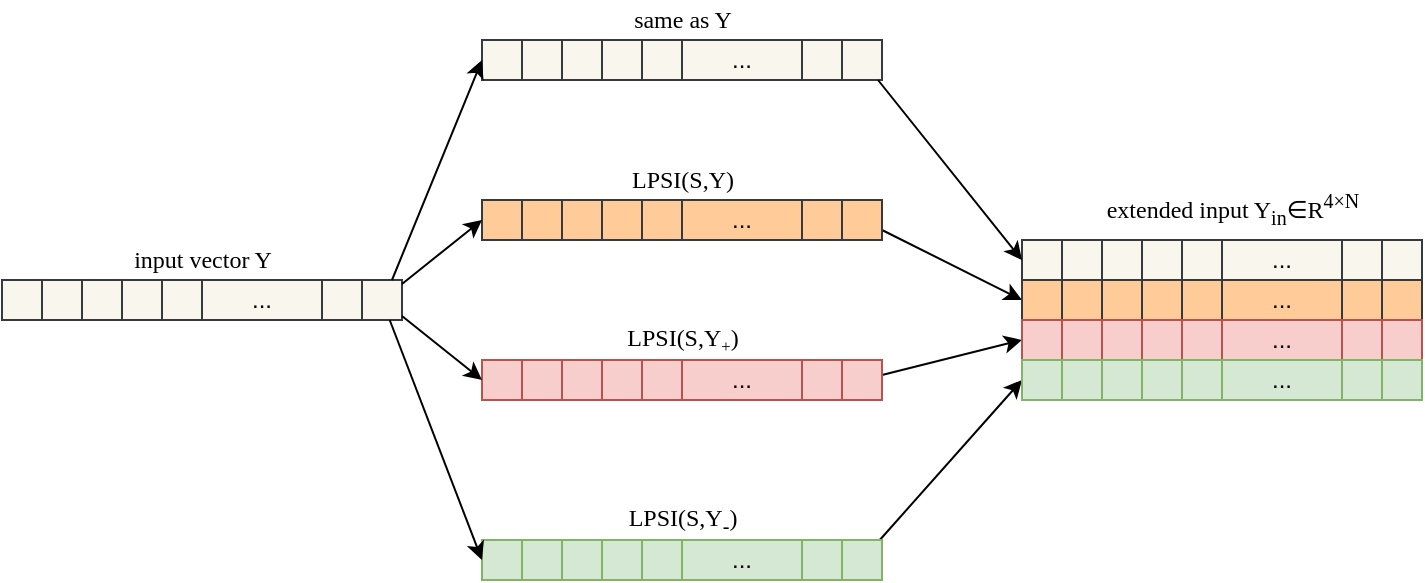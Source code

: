 <mxfile version="18.1.3" type="github">
  <diagram id="NUHIMUxCn2_XNuRgG9vf" name="Page-1">
    <mxGraphModel dx="1102" dy="591" grid="1" gridSize="10" guides="1" tooltips="1" connect="1" arrows="1" fold="1" page="1" pageScale="1" pageWidth="827" pageHeight="1169" math="0" shadow="0">
      <root>
        <mxCell id="0" />
        <mxCell id="1" parent="0" />
        <mxCell id="em9OLweFS1DrOcRNPZVF-58" value="" style="group" parent="1" vertex="1" connectable="0">
          <mxGeometry x="280" y="80" width="200" height="40" as="geometry" />
        </mxCell>
        <mxCell id="em9OLweFS1DrOcRNPZVF-59" value="" style="group" parent="em9OLweFS1DrOcRNPZVF-58" vertex="1" connectable="0">
          <mxGeometry y="20" width="200" height="20" as="geometry" />
        </mxCell>
        <mxCell id="em9OLweFS1DrOcRNPZVF-60" value="" style="rounded=0;whiteSpace=wrap;html=1;fillColor=#f9f7ed;strokeColor=#36393d;" parent="em9OLweFS1DrOcRNPZVF-59" vertex="1">
          <mxGeometry width="200" height="20" as="geometry" />
        </mxCell>
        <mxCell id="em9OLweFS1DrOcRNPZVF-61" value="" style="rounded=0;whiteSpace=wrap;html=1;fillColor=#f9f7ed;strokeColor=#36393d;" parent="em9OLweFS1DrOcRNPZVF-59" vertex="1">
          <mxGeometry width="20" height="20" as="geometry" />
        </mxCell>
        <mxCell id="em9OLweFS1DrOcRNPZVF-62" value="" style="rounded=0;whiteSpace=wrap;html=1;fillColor=#f9f7ed;strokeColor=#36393d;" parent="em9OLweFS1DrOcRNPZVF-59" vertex="1">
          <mxGeometry x="20" width="20" height="20" as="geometry" />
        </mxCell>
        <mxCell id="em9OLweFS1DrOcRNPZVF-63" value="" style="rounded=0;whiteSpace=wrap;html=1;fillColor=#f9f7ed;strokeColor=#36393d;" parent="em9OLweFS1DrOcRNPZVF-59" vertex="1">
          <mxGeometry x="40" width="20" height="20" as="geometry" />
        </mxCell>
        <mxCell id="em9OLweFS1DrOcRNPZVF-64" value="" style="rounded=0;whiteSpace=wrap;html=1;fillColor=#f9f7ed;strokeColor=#36393d;" parent="em9OLweFS1DrOcRNPZVF-59" vertex="1">
          <mxGeometry x="60" width="20" height="20" as="geometry" />
        </mxCell>
        <mxCell id="em9OLweFS1DrOcRNPZVF-65" value="" style="rounded=0;whiteSpace=wrap;html=1;fillColor=#f9f7ed;strokeColor=#36393d;" parent="em9OLweFS1DrOcRNPZVF-59" vertex="1">
          <mxGeometry x="80" width="20" height="20" as="geometry" />
        </mxCell>
        <mxCell id="em9OLweFS1DrOcRNPZVF-66" value="..." style="rounded=0;whiteSpace=wrap;html=1;fillColor=#f9f7ed;strokeColor=#36393d;" parent="em9OLweFS1DrOcRNPZVF-59" vertex="1">
          <mxGeometry x="100" width="60" height="20" as="geometry" />
        </mxCell>
        <mxCell id="em9OLweFS1DrOcRNPZVF-67" value="" style="rounded=0;whiteSpace=wrap;html=1;fillColor=#f9f7ed;strokeColor=#36393d;" parent="em9OLweFS1DrOcRNPZVF-59" vertex="1">
          <mxGeometry x="160" width="20" height="20" as="geometry" />
        </mxCell>
        <mxCell id="em9OLweFS1DrOcRNPZVF-68" value="" style="rounded=0;whiteSpace=wrap;html=1;fillColor=#f9f7ed;strokeColor=#36393d;" parent="em9OLweFS1DrOcRNPZVF-59" vertex="1">
          <mxGeometry x="180" width="20" height="20" as="geometry" />
        </mxCell>
        <mxCell id="em9OLweFS1DrOcRNPZVF-69" value="&lt;font face=&quot;Times New Roman&quot;&gt;same as Y&lt;/font&gt;" style="text;html=1;align=center;verticalAlign=middle;resizable=0;points=[];autosize=1;strokeColor=none;fillColor=none;" parent="em9OLweFS1DrOcRNPZVF-58" vertex="1">
          <mxGeometry x="70" width="60" height="20" as="geometry" />
        </mxCell>
        <mxCell id="em9OLweFS1DrOcRNPZVF-71" value="" style="group" parent="1" vertex="1" connectable="0">
          <mxGeometry x="40" y="200" width="200" height="40" as="geometry" />
        </mxCell>
        <mxCell id="em9OLweFS1DrOcRNPZVF-72" value="" style="group" parent="em9OLweFS1DrOcRNPZVF-71" vertex="1" connectable="0">
          <mxGeometry y="20" width="200" height="20" as="geometry" />
        </mxCell>
        <mxCell id="em9OLweFS1DrOcRNPZVF-73" value="" style="rounded=0;whiteSpace=wrap;html=1;fillColor=#f9f7ed;strokeColor=#36393d;" parent="em9OLweFS1DrOcRNPZVF-72" vertex="1">
          <mxGeometry width="200" height="20" as="geometry" />
        </mxCell>
        <mxCell id="em9OLweFS1DrOcRNPZVF-74" value="" style="rounded=0;whiteSpace=wrap;html=1;fillColor=#f9f7ed;strokeColor=#36393d;" parent="em9OLweFS1DrOcRNPZVF-72" vertex="1">
          <mxGeometry width="20" height="20" as="geometry" />
        </mxCell>
        <mxCell id="em9OLweFS1DrOcRNPZVF-75" value="" style="rounded=0;whiteSpace=wrap;html=1;fillColor=#f9f7ed;strokeColor=#36393d;" parent="em9OLweFS1DrOcRNPZVF-72" vertex="1">
          <mxGeometry x="20" width="20" height="20" as="geometry" />
        </mxCell>
        <mxCell id="em9OLweFS1DrOcRNPZVF-76" value="" style="rounded=0;whiteSpace=wrap;html=1;fillColor=#f9f7ed;strokeColor=#36393d;" parent="em9OLweFS1DrOcRNPZVF-72" vertex="1">
          <mxGeometry x="40" width="20" height="20" as="geometry" />
        </mxCell>
        <mxCell id="em9OLweFS1DrOcRNPZVF-77" value="" style="rounded=0;whiteSpace=wrap;html=1;fillColor=#f9f7ed;strokeColor=#36393d;" parent="em9OLweFS1DrOcRNPZVF-72" vertex="1">
          <mxGeometry x="60" width="20" height="20" as="geometry" />
        </mxCell>
        <mxCell id="em9OLweFS1DrOcRNPZVF-78" value="" style="rounded=0;whiteSpace=wrap;html=1;fillColor=#f9f7ed;strokeColor=#36393d;" parent="em9OLweFS1DrOcRNPZVF-72" vertex="1">
          <mxGeometry x="80" width="20" height="20" as="geometry" />
        </mxCell>
        <mxCell id="em9OLweFS1DrOcRNPZVF-79" value="..." style="rounded=0;whiteSpace=wrap;html=1;fillColor=#f9f7ed;strokeColor=#36393d;" parent="em9OLweFS1DrOcRNPZVF-72" vertex="1">
          <mxGeometry x="100" width="60" height="20" as="geometry" />
        </mxCell>
        <mxCell id="em9OLweFS1DrOcRNPZVF-80" value="" style="rounded=0;whiteSpace=wrap;html=1;fillColor=#f9f7ed;strokeColor=#36393d;" parent="em9OLweFS1DrOcRNPZVF-72" vertex="1">
          <mxGeometry x="160" width="20" height="20" as="geometry" />
        </mxCell>
        <mxCell id="em9OLweFS1DrOcRNPZVF-81" value="" style="rounded=0;whiteSpace=wrap;html=1;fillColor=#f9f7ed;strokeColor=#36393d;" parent="em9OLweFS1DrOcRNPZVF-72" vertex="1">
          <mxGeometry x="180" width="20" height="20" as="geometry" />
        </mxCell>
        <mxCell id="em9OLweFS1DrOcRNPZVF-82" value="&lt;font face=&quot;Times New Roman&quot;&gt;input vector Y&lt;/font&gt;" style="text;html=1;align=center;verticalAlign=middle;resizable=0;points=[];autosize=1;strokeColor=none;fillColor=none;" parent="em9OLweFS1DrOcRNPZVF-71" vertex="1">
          <mxGeometry x="60" width="80" height="20" as="geometry" />
        </mxCell>
        <mxCell id="em9OLweFS1DrOcRNPZVF-45" value="&lt;font face=&quot;Times New Roman&quot;&gt;LPSI(S,Y)&lt;/font&gt;" style="text;html=1;align=center;verticalAlign=middle;resizable=0;points=[];autosize=1;strokeColor=none;fillColor=none;container=0;" parent="1" vertex="1">
          <mxGeometry x="345" y="160" width="70" height="20" as="geometry" />
        </mxCell>
        <mxCell id="em9OLweFS1DrOcRNPZVF-36" value="" style="rounded=0;whiteSpace=wrap;html=1;fillColor=#f9f7ed;strokeColor=#36393d;container=0;" parent="1" vertex="1">
          <mxGeometry x="280" y="180" width="200" height="20" as="geometry" />
        </mxCell>
        <mxCell id="em9OLweFS1DrOcRNPZVF-37" value="" style="rounded=0;whiteSpace=wrap;html=1;fillColor=#ffcc99;strokeColor=#36393d;container=0;" parent="1" vertex="1">
          <mxGeometry x="280" y="180" width="20" height="20" as="geometry" />
        </mxCell>
        <mxCell id="em9OLweFS1DrOcRNPZVF-38" value="" style="rounded=0;whiteSpace=wrap;html=1;fillColor=#ffcc99;strokeColor=#36393d;container=0;" parent="1" vertex="1">
          <mxGeometry x="300" y="180" width="20" height="20" as="geometry" />
        </mxCell>
        <mxCell id="em9OLweFS1DrOcRNPZVF-39" value="" style="rounded=0;whiteSpace=wrap;html=1;fillColor=#ffcc99;strokeColor=#36393d;container=0;" parent="1" vertex="1">
          <mxGeometry x="320" y="180" width="20" height="20" as="geometry" />
        </mxCell>
        <mxCell id="em9OLweFS1DrOcRNPZVF-40" value="" style="rounded=0;whiteSpace=wrap;html=1;fillColor=#ffcc99;strokeColor=#36393d;container=0;" parent="1" vertex="1">
          <mxGeometry x="340" y="180" width="20" height="20" as="geometry" />
        </mxCell>
        <mxCell id="em9OLweFS1DrOcRNPZVF-41" value="" style="rounded=0;whiteSpace=wrap;html=1;fillColor=#ffcc99;strokeColor=#36393d;container=0;" parent="1" vertex="1">
          <mxGeometry x="360" y="180" width="20" height="20" as="geometry" />
        </mxCell>
        <mxCell id="em9OLweFS1DrOcRNPZVF-42" value="..." style="rounded=0;whiteSpace=wrap;html=1;fillColor=#ffcc99;strokeColor=#36393d;container=0;" parent="1" vertex="1">
          <mxGeometry x="380" y="180" width="60" height="20" as="geometry" />
        </mxCell>
        <mxCell id="em9OLweFS1DrOcRNPZVF-43" value="" style="rounded=0;whiteSpace=wrap;html=1;fillColor=#ffcc99;strokeColor=#36393d;container=0;" parent="1" vertex="1">
          <mxGeometry x="440" y="180" width="20" height="20" as="geometry" />
        </mxCell>
        <mxCell id="em9OLweFS1DrOcRNPZVF-139" style="edgeStyle=none;rounded=0;orthogonalLoop=1;jettySize=auto;html=1;fontFamily=Times New Roman;" parent="1" source="em9OLweFS1DrOcRNPZVF-44" edge="1">
          <mxGeometry relative="1" as="geometry">
            <mxPoint x="550" y="230" as="targetPoint" />
          </mxGeometry>
        </mxCell>
        <mxCell id="em9OLweFS1DrOcRNPZVF-44" value="" style="rounded=0;whiteSpace=wrap;html=1;fillColor=#ffcc99;strokeColor=#36393d;container=0;" parent="1" vertex="1">
          <mxGeometry x="460" y="180" width="20" height="20" as="geometry" />
        </mxCell>
        <mxCell id="em9OLweFS1DrOcRNPZVF-31" value="&lt;font face=&quot;Times New Roman&quot;&gt;LPSI(S,Y&lt;span style=&quot;font-size: 10px;&quot;&gt;&lt;sub&gt;+&lt;/sub&gt;&lt;/span&gt;)&lt;/font&gt;" style="text;html=1;align=center;verticalAlign=middle;resizable=0;points=[];autosize=1;strokeColor=none;fillColor=none;container=0;" parent="1" vertex="1">
          <mxGeometry x="345" y="240" width="70" height="20" as="geometry" />
        </mxCell>
        <mxCell id="em9OLweFS1DrOcRNPZVF-21" value="" style="rounded=0;whiteSpace=wrap;html=1;fillColor=#f9f7ed;strokeColor=#36393d;container=0;" parent="1" vertex="1">
          <mxGeometry x="280" y="260" width="200" height="20" as="geometry" />
        </mxCell>
        <mxCell id="em9OLweFS1DrOcRNPZVF-22" value="" style="rounded=0;whiteSpace=wrap;html=1;fillColor=#f8cecc;strokeColor=#b85450;container=0;" parent="1" vertex="1">
          <mxGeometry x="280" y="260" width="20" height="20" as="geometry" />
        </mxCell>
        <mxCell id="em9OLweFS1DrOcRNPZVF-23" value="" style="rounded=0;whiteSpace=wrap;html=1;fillColor=#f8cecc;strokeColor=#b85450;container=0;" parent="1" vertex="1">
          <mxGeometry x="300" y="260" width="20" height="20" as="geometry" />
        </mxCell>
        <mxCell id="em9OLweFS1DrOcRNPZVF-24" value="" style="rounded=0;whiteSpace=wrap;html=1;fillColor=#f8cecc;strokeColor=#b85450;container=0;" parent="1" vertex="1">
          <mxGeometry x="320" y="260" width="20" height="20" as="geometry" />
        </mxCell>
        <mxCell id="em9OLweFS1DrOcRNPZVF-25" value="" style="rounded=0;whiteSpace=wrap;html=1;fillColor=#f8cecc;strokeColor=#b85450;container=0;" parent="1" vertex="1">
          <mxGeometry x="340" y="260" width="20" height="20" as="geometry" />
        </mxCell>
        <mxCell id="em9OLweFS1DrOcRNPZVF-26" value="" style="rounded=0;whiteSpace=wrap;html=1;fillColor=#f8cecc;strokeColor=#b85450;container=0;" parent="1" vertex="1">
          <mxGeometry x="360" y="260" width="20" height="20" as="geometry" />
        </mxCell>
        <mxCell id="em9OLweFS1DrOcRNPZVF-27" value="..." style="rounded=0;whiteSpace=wrap;html=1;fillColor=#f8cecc;strokeColor=#b85450;container=0;" parent="1" vertex="1">
          <mxGeometry x="380" y="260" width="60" height="20" as="geometry" />
        </mxCell>
        <mxCell id="em9OLweFS1DrOcRNPZVF-28" value="" style="rounded=0;whiteSpace=wrap;html=1;fillColor=#f8cecc;strokeColor=#b85450;container=0;" parent="1" vertex="1">
          <mxGeometry x="440" y="260" width="20" height="20" as="geometry" />
        </mxCell>
        <mxCell id="em9OLweFS1DrOcRNPZVF-140" style="edgeStyle=none;rounded=0;orthogonalLoop=1;jettySize=auto;html=1;entryX=0;entryY=0.5;entryDx=0;entryDy=0;fontFamily=Times New Roman;" parent="1" source="em9OLweFS1DrOcRNPZVF-29" target="em9OLweFS1DrOcRNPZVF-119" edge="1">
          <mxGeometry relative="1" as="geometry" />
        </mxCell>
        <mxCell id="em9OLweFS1DrOcRNPZVF-29" value="" style="rounded=0;whiteSpace=wrap;html=1;fillColor=#f8cecc;strokeColor=#b85450;container=0;" parent="1" vertex="1">
          <mxGeometry x="460" y="260" width="20" height="20" as="geometry" />
        </mxCell>
        <mxCell id="em9OLweFS1DrOcRNPZVF-57" value="&lt;font face=&quot;Times New Roman&quot;&gt;LPSI(S,Y&lt;sub&gt;-&lt;/sub&gt;)&lt;/font&gt;" style="text;html=1;align=center;verticalAlign=middle;resizable=0;points=[];autosize=1;strokeColor=none;fillColor=none;container=0;" parent="1" vertex="1">
          <mxGeometry x="345" y="330" width="70" height="20" as="geometry" />
        </mxCell>
        <mxCell id="em9OLweFS1DrOcRNPZVF-48" value="" style="rounded=0;whiteSpace=wrap;html=1;fillColor=#f9f7ed;strokeColor=#36393d;container=0;" parent="1" vertex="1">
          <mxGeometry x="280" y="350" width="200" height="20" as="geometry" />
        </mxCell>
        <mxCell id="em9OLweFS1DrOcRNPZVF-49" value="" style="rounded=0;whiteSpace=wrap;html=1;fillColor=#d5e8d4;strokeColor=#82b366;container=0;" parent="1" vertex="1">
          <mxGeometry x="280" y="350" width="20" height="20" as="geometry" />
        </mxCell>
        <mxCell id="em9OLweFS1DrOcRNPZVF-50" value="" style="rounded=0;whiteSpace=wrap;html=1;fillColor=#d5e8d4;strokeColor=#82b366;container=0;" parent="1" vertex="1">
          <mxGeometry x="300" y="350" width="20" height="20" as="geometry" />
        </mxCell>
        <mxCell id="em9OLweFS1DrOcRNPZVF-51" value="" style="rounded=0;whiteSpace=wrap;html=1;fillColor=#d5e8d4;strokeColor=#82b366;container=0;" parent="1" vertex="1">
          <mxGeometry x="320" y="350" width="20" height="20" as="geometry" />
        </mxCell>
        <mxCell id="em9OLweFS1DrOcRNPZVF-52" value="" style="rounded=0;whiteSpace=wrap;html=1;fillColor=#d5e8d4;strokeColor=#82b366;container=0;" parent="1" vertex="1">
          <mxGeometry x="340" y="350" width="20" height="20" as="geometry" />
        </mxCell>
        <mxCell id="em9OLweFS1DrOcRNPZVF-53" value="" style="rounded=0;whiteSpace=wrap;html=1;fillColor=#d5e8d4;strokeColor=#82b366;container=0;" parent="1" vertex="1">
          <mxGeometry x="360" y="350" width="20" height="20" as="geometry" />
        </mxCell>
        <mxCell id="em9OLweFS1DrOcRNPZVF-54" value="..." style="rounded=0;whiteSpace=wrap;html=1;fillColor=#d5e8d4;strokeColor=#82b366;container=0;" parent="1" vertex="1">
          <mxGeometry x="380" y="350" width="60" height="20" as="geometry" />
        </mxCell>
        <mxCell id="em9OLweFS1DrOcRNPZVF-55" value="" style="rounded=0;whiteSpace=wrap;html=1;fillColor=#d5e8d4;strokeColor=#82b366;container=0;" parent="1" vertex="1">
          <mxGeometry x="440" y="350" width="20" height="20" as="geometry" />
        </mxCell>
        <mxCell id="em9OLweFS1DrOcRNPZVF-141" style="edgeStyle=none;rounded=0;orthogonalLoop=1;jettySize=auto;html=1;entryX=0;entryY=0.5;entryDx=0;entryDy=0;fontFamily=Times New Roman;" parent="1" source="em9OLweFS1DrOcRNPZVF-56" target="em9OLweFS1DrOcRNPZVF-128" edge="1">
          <mxGeometry relative="1" as="geometry" />
        </mxCell>
        <mxCell id="em9OLweFS1DrOcRNPZVF-56" value="" style="rounded=0;whiteSpace=wrap;html=1;fillColor=#d5e8d4;strokeColor=#82b366;container=0;" parent="1" vertex="1">
          <mxGeometry x="460" y="350" width="20" height="20" as="geometry" />
        </mxCell>
        <mxCell id="em9OLweFS1DrOcRNPZVF-95" value="" style="rounded=0;orthogonalLoop=1;jettySize=auto;html=1;fontFamily=Times New Roman;entryX=0;entryY=0.5;entryDx=0;entryDy=0;exitX=0.75;exitY=0;exitDx=0;exitDy=0;" parent="1" source="em9OLweFS1DrOcRNPZVF-81" target="em9OLweFS1DrOcRNPZVF-61" edge="1">
          <mxGeometry relative="1" as="geometry" />
        </mxCell>
        <mxCell id="em9OLweFS1DrOcRNPZVF-96" value="" style="edgeStyle=none;rounded=0;orthogonalLoop=1;jettySize=auto;html=1;fontFamily=Times New Roman;entryX=0;entryY=0.5;entryDx=0;entryDy=0;" parent="1" source="em9OLweFS1DrOcRNPZVF-81" target="em9OLweFS1DrOcRNPZVF-37" edge="1">
          <mxGeometry relative="1" as="geometry" />
        </mxCell>
        <mxCell id="em9OLweFS1DrOcRNPZVF-97" value="" style="edgeStyle=none;rounded=0;orthogonalLoop=1;jettySize=auto;html=1;fontFamily=Times New Roman;entryX=0;entryY=0.5;entryDx=0;entryDy=0;" parent="1" source="em9OLweFS1DrOcRNPZVF-81" target="em9OLweFS1DrOcRNPZVF-22" edge="1">
          <mxGeometry relative="1" as="geometry" />
        </mxCell>
        <mxCell id="em9OLweFS1DrOcRNPZVF-98" value="" style="edgeStyle=none;rounded=0;orthogonalLoop=1;jettySize=auto;html=1;fontFamily=Times New Roman;entryX=0;entryY=0.5;entryDx=0;entryDy=0;" parent="1" source="em9OLweFS1DrOcRNPZVF-81" target="em9OLweFS1DrOcRNPZVF-49" edge="1">
          <mxGeometry relative="1" as="geometry" />
        </mxCell>
        <mxCell id="em9OLweFS1DrOcRNPZVF-136" value="" style="group" parent="1" vertex="1" connectable="0">
          <mxGeometry x="550" y="200" width="200" height="80" as="geometry" />
        </mxCell>
        <mxCell id="em9OLweFS1DrOcRNPZVF-99" value="" style="group" parent="em9OLweFS1DrOcRNPZVF-136" vertex="1" connectable="0">
          <mxGeometry width="200" height="20" as="geometry" />
        </mxCell>
        <mxCell id="em9OLweFS1DrOcRNPZVF-100" value="" style="rounded=0;whiteSpace=wrap;html=1;fillColor=#f9f7ed;strokeColor=#36393d;" parent="em9OLweFS1DrOcRNPZVF-99" vertex="1">
          <mxGeometry width="200" height="20" as="geometry" />
        </mxCell>
        <mxCell id="em9OLweFS1DrOcRNPZVF-101" value="" style="rounded=0;whiteSpace=wrap;html=1;fillColor=#f9f7ed;strokeColor=#36393d;" parent="em9OLweFS1DrOcRNPZVF-99" vertex="1">
          <mxGeometry width="20" height="20" as="geometry" />
        </mxCell>
        <mxCell id="em9OLweFS1DrOcRNPZVF-102" value="" style="rounded=0;whiteSpace=wrap;html=1;fillColor=#f9f7ed;strokeColor=#36393d;" parent="em9OLweFS1DrOcRNPZVF-99" vertex="1">
          <mxGeometry x="20" width="20" height="20" as="geometry" />
        </mxCell>
        <mxCell id="em9OLweFS1DrOcRNPZVF-103" value="" style="rounded=0;whiteSpace=wrap;html=1;fillColor=#f9f7ed;strokeColor=#36393d;" parent="em9OLweFS1DrOcRNPZVF-99" vertex="1">
          <mxGeometry x="40" width="20" height="20" as="geometry" />
        </mxCell>
        <mxCell id="em9OLweFS1DrOcRNPZVF-104" value="" style="rounded=0;whiteSpace=wrap;html=1;fillColor=#f9f7ed;strokeColor=#36393d;" parent="em9OLweFS1DrOcRNPZVF-99" vertex="1">
          <mxGeometry x="60" width="20" height="20" as="geometry" />
        </mxCell>
        <mxCell id="em9OLweFS1DrOcRNPZVF-105" value="" style="rounded=0;whiteSpace=wrap;html=1;fillColor=#f9f7ed;strokeColor=#36393d;" parent="em9OLweFS1DrOcRNPZVF-99" vertex="1">
          <mxGeometry x="80" width="20" height="20" as="geometry" />
        </mxCell>
        <mxCell id="em9OLweFS1DrOcRNPZVF-106" value="..." style="rounded=0;whiteSpace=wrap;html=1;fillColor=#f9f7ed;strokeColor=#36393d;" parent="em9OLweFS1DrOcRNPZVF-99" vertex="1">
          <mxGeometry x="100" width="60" height="20" as="geometry" />
        </mxCell>
        <mxCell id="em9OLweFS1DrOcRNPZVF-107" value="" style="rounded=0;whiteSpace=wrap;html=1;fillColor=#f9f7ed;strokeColor=#36393d;" parent="em9OLweFS1DrOcRNPZVF-99" vertex="1">
          <mxGeometry x="160" width="20" height="20" as="geometry" />
        </mxCell>
        <mxCell id="em9OLweFS1DrOcRNPZVF-108" value="" style="rounded=0;whiteSpace=wrap;html=1;fillColor=#f9f7ed;strokeColor=#36393d;" parent="em9OLweFS1DrOcRNPZVF-99" vertex="1">
          <mxGeometry x="180" width="20" height="20" as="geometry" />
        </mxCell>
        <mxCell id="em9OLweFS1DrOcRNPZVF-109" value="" style="rounded=0;whiteSpace=wrap;html=1;fillColor=#f9f7ed;strokeColor=#36393d;container=0;" parent="em9OLweFS1DrOcRNPZVF-136" vertex="1">
          <mxGeometry y="20" width="200" height="20" as="geometry" />
        </mxCell>
        <mxCell id="em9OLweFS1DrOcRNPZVF-110" value="" style="rounded=0;whiteSpace=wrap;html=1;fillColor=#ffcc99;strokeColor=#36393d;container=0;" parent="em9OLweFS1DrOcRNPZVF-136" vertex="1">
          <mxGeometry y="20" width="20" height="20" as="geometry" />
        </mxCell>
        <mxCell id="em9OLweFS1DrOcRNPZVF-111" value="" style="rounded=0;whiteSpace=wrap;html=1;fillColor=#ffcc99;strokeColor=#36393d;container=0;" parent="em9OLweFS1DrOcRNPZVF-136" vertex="1">
          <mxGeometry x="20" y="20" width="20" height="20" as="geometry" />
        </mxCell>
        <mxCell id="em9OLweFS1DrOcRNPZVF-112" value="" style="rounded=0;whiteSpace=wrap;html=1;fillColor=#ffcc99;strokeColor=#36393d;container=0;" parent="em9OLweFS1DrOcRNPZVF-136" vertex="1">
          <mxGeometry x="40" y="20" width="20" height="20" as="geometry" />
        </mxCell>
        <mxCell id="em9OLweFS1DrOcRNPZVF-113" value="" style="rounded=0;whiteSpace=wrap;html=1;fillColor=#ffcc99;strokeColor=#36393d;container=0;" parent="em9OLweFS1DrOcRNPZVF-136" vertex="1">
          <mxGeometry x="60" y="20" width="20" height="20" as="geometry" />
        </mxCell>
        <mxCell id="em9OLweFS1DrOcRNPZVF-114" value="" style="rounded=0;whiteSpace=wrap;html=1;fillColor=#ffcc99;strokeColor=#36393d;container=0;" parent="em9OLweFS1DrOcRNPZVF-136" vertex="1">
          <mxGeometry x="80" y="20" width="20" height="20" as="geometry" />
        </mxCell>
        <mxCell id="em9OLweFS1DrOcRNPZVF-115" value="..." style="rounded=0;whiteSpace=wrap;html=1;fillColor=#ffcc99;strokeColor=#36393d;container=0;" parent="em9OLweFS1DrOcRNPZVF-136" vertex="1">
          <mxGeometry x="100" y="20" width="60" height="20" as="geometry" />
        </mxCell>
        <mxCell id="em9OLweFS1DrOcRNPZVF-116" value="" style="rounded=0;whiteSpace=wrap;html=1;fillColor=#ffcc99;strokeColor=#36393d;container=0;" parent="em9OLweFS1DrOcRNPZVF-136" vertex="1">
          <mxGeometry x="160" y="20" width="20" height="20" as="geometry" />
        </mxCell>
        <mxCell id="em9OLweFS1DrOcRNPZVF-117" value="" style="rounded=0;whiteSpace=wrap;html=1;fillColor=#ffcc99;strokeColor=#36393d;container=0;" parent="em9OLweFS1DrOcRNPZVF-136" vertex="1">
          <mxGeometry x="180" y="20" width="20" height="20" as="geometry" />
        </mxCell>
        <mxCell id="em9OLweFS1DrOcRNPZVF-118" value="" style="rounded=0;whiteSpace=wrap;html=1;fillColor=#f9f7ed;strokeColor=#36393d;container=0;" parent="em9OLweFS1DrOcRNPZVF-136" vertex="1">
          <mxGeometry y="40" width="200" height="20" as="geometry" />
        </mxCell>
        <mxCell id="em9OLweFS1DrOcRNPZVF-119" value="" style="rounded=0;whiteSpace=wrap;html=1;fillColor=#f8cecc;strokeColor=#b85450;container=0;" parent="em9OLweFS1DrOcRNPZVF-136" vertex="1">
          <mxGeometry y="40" width="20" height="20" as="geometry" />
        </mxCell>
        <mxCell id="em9OLweFS1DrOcRNPZVF-120" value="" style="rounded=0;whiteSpace=wrap;html=1;fillColor=#f8cecc;strokeColor=#b85450;container=0;" parent="em9OLweFS1DrOcRNPZVF-136" vertex="1">
          <mxGeometry x="20" y="40" width="20" height="20" as="geometry" />
        </mxCell>
        <mxCell id="em9OLweFS1DrOcRNPZVF-121" value="" style="rounded=0;whiteSpace=wrap;html=1;fillColor=#f8cecc;strokeColor=#b85450;container=0;" parent="em9OLweFS1DrOcRNPZVF-136" vertex="1">
          <mxGeometry x="40" y="40" width="20" height="20" as="geometry" />
        </mxCell>
        <mxCell id="em9OLweFS1DrOcRNPZVF-122" value="" style="rounded=0;whiteSpace=wrap;html=1;fillColor=#f8cecc;strokeColor=#b85450;container=0;" parent="em9OLweFS1DrOcRNPZVF-136" vertex="1">
          <mxGeometry x="60" y="40" width="20" height="20" as="geometry" />
        </mxCell>
        <mxCell id="em9OLweFS1DrOcRNPZVF-123" value="" style="rounded=0;whiteSpace=wrap;html=1;fillColor=#f8cecc;strokeColor=#b85450;container=0;" parent="em9OLweFS1DrOcRNPZVF-136" vertex="1">
          <mxGeometry x="80" y="40" width="20" height="20" as="geometry" />
        </mxCell>
        <mxCell id="em9OLweFS1DrOcRNPZVF-124" value="..." style="rounded=0;whiteSpace=wrap;html=1;fillColor=#f8cecc;strokeColor=#b85450;container=0;" parent="em9OLweFS1DrOcRNPZVF-136" vertex="1">
          <mxGeometry x="100" y="40" width="60" height="20" as="geometry" />
        </mxCell>
        <mxCell id="em9OLweFS1DrOcRNPZVF-125" value="" style="rounded=0;whiteSpace=wrap;html=1;fillColor=#f8cecc;strokeColor=#b85450;container=0;" parent="em9OLweFS1DrOcRNPZVF-136" vertex="1">
          <mxGeometry x="160" y="40" width="20" height="20" as="geometry" />
        </mxCell>
        <mxCell id="em9OLweFS1DrOcRNPZVF-126" value="" style="rounded=0;whiteSpace=wrap;html=1;fillColor=#f8cecc;strokeColor=#b85450;container=0;" parent="em9OLweFS1DrOcRNPZVF-136" vertex="1">
          <mxGeometry x="180" y="40" width="20" height="20" as="geometry" />
        </mxCell>
        <mxCell id="em9OLweFS1DrOcRNPZVF-127" value="" style="rounded=0;whiteSpace=wrap;html=1;fillColor=#f9f7ed;strokeColor=#36393d;container=0;" parent="em9OLweFS1DrOcRNPZVF-136" vertex="1">
          <mxGeometry y="60" width="200" height="20" as="geometry" />
        </mxCell>
        <mxCell id="em9OLweFS1DrOcRNPZVF-128" value="" style="rounded=0;whiteSpace=wrap;html=1;fillColor=#d5e8d4;strokeColor=#82b366;container=0;" parent="em9OLweFS1DrOcRNPZVF-136" vertex="1">
          <mxGeometry y="60" width="20" height="20" as="geometry" />
        </mxCell>
        <mxCell id="em9OLweFS1DrOcRNPZVF-129" value="" style="rounded=0;whiteSpace=wrap;html=1;fillColor=#d5e8d4;strokeColor=#82b366;container=0;" parent="em9OLweFS1DrOcRNPZVF-136" vertex="1">
          <mxGeometry x="20" y="60" width="20" height="20" as="geometry" />
        </mxCell>
        <mxCell id="em9OLweFS1DrOcRNPZVF-130" value="" style="rounded=0;whiteSpace=wrap;html=1;fillColor=#d5e8d4;strokeColor=#82b366;container=0;" parent="em9OLweFS1DrOcRNPZVF-136" vertex="1">
          <mxGeometry x="40" y="60" width="20" height="20" as="geometry" />
        </mxCell>
        <mxCell id="em9OLweFS1DrOcRNPZVF-131" value="" style="rounded=0;whiteSpace=wrap;html=1;fillColor=#d5e8d4;strokeColor=#82b366;container=0;" parent="em9OLweFS1DrOcRNPZVF-136" vertex="1">
          <mxGeometry x="60" y="60" width="20" height="20" as="geometry" />
        </mxCell>
        <mxCell id="em9OLweFS1DrOcRNPZVF-132" value="" style="rounded=0;whiteSpace=wrap;html=1;fillColor=#d5e8d4;strokeColor=#82b366;container=0;" parent="em9OLweFS1DrOcRNPZVF-136" vertex="1">
          <mxGeometry x="80" y="60" width="20" height="20" as="geometry" />
        </mxCell>
        <mxCell id="em9OLweFS1DrOcRNPZVF-133" value="..." style="rounded=0;whiteSpace=wrap;html=1;fillColor=#d5e8d4;strokeColor=#82b366;container=0;" parent="em9OLweFS1DrOcRNPZVF-136" vertex="1">
          <mxGeometry x="100" y="60" width="60" height="20" as="geometry" />
        </mxCell>
        <mxCell id="em9OLweFS1DrOcRNPZVF-134" value="" style="rounded=0;whiteSpace=wrap;html=1;fillColor=#d5e8d4;strokeColor=#82b366;container=0;" parent="em9OLweFS1DrOcRNPZVF-136" vertex="1">
          <mxGeometry x="160" y="60" width="20" height="20" as="geometry" />
        </mxCell>
        <mxCell id="em9OLweFS1DrOcRNPZVF-135" value="" style="rounded=0;whiteSpace=wrap;html=1;fillColor=#d5e8d4;strokeColor=#82b366;container=0;" parent="em9OLweFS1DrOcRNPZVF-136" vertex="1">
          <mxGeometry x="180" y="60" width="20" height="20" as="geometry" />
        </mxCell>
        <mxCell id="em9OLweFS1DrOcRNPZVF-137" value="extended input Y&lt;sub&gt;in&lt;/sub&gt;&lt;span style=&quot;background-color: initial;&quot;&gt;∈R&lt;sup&gt;4×N&lt;/sup&gt;&lt;/span&gt;" style="text;html=1;align=center;verticalAlign=middle;resizable=0;points=[];autosize=1;strokeColor=none;fillColor=none;fontFamily=Times New Roman;" parent="1" vertex="1">
          <mxGeometry x="580" y="170" width="150" height="30" as="geometry" />
        </mxCell>
        <mxCell id="em9OLweFS1DrOcRNPZVF-138" style="edgeStyle=none;rounded=0;orthogonalLoop=1;jettySize=auto;html=1;entryX=0;entryY=0.5;entryDx=0;entryDy=0;fontFamily=Times New Roman;" parent="1" source="em9OLweFS1DrOcRNPZVF-68" target="em9OLweFS1DrOcRNPZVF-101" edge="1">
          <mxGeometry relative="1" as="geometry" />
        </mxCell>
      </root>
    </mxGraphModel>
  </diagram>
</mxfile>
